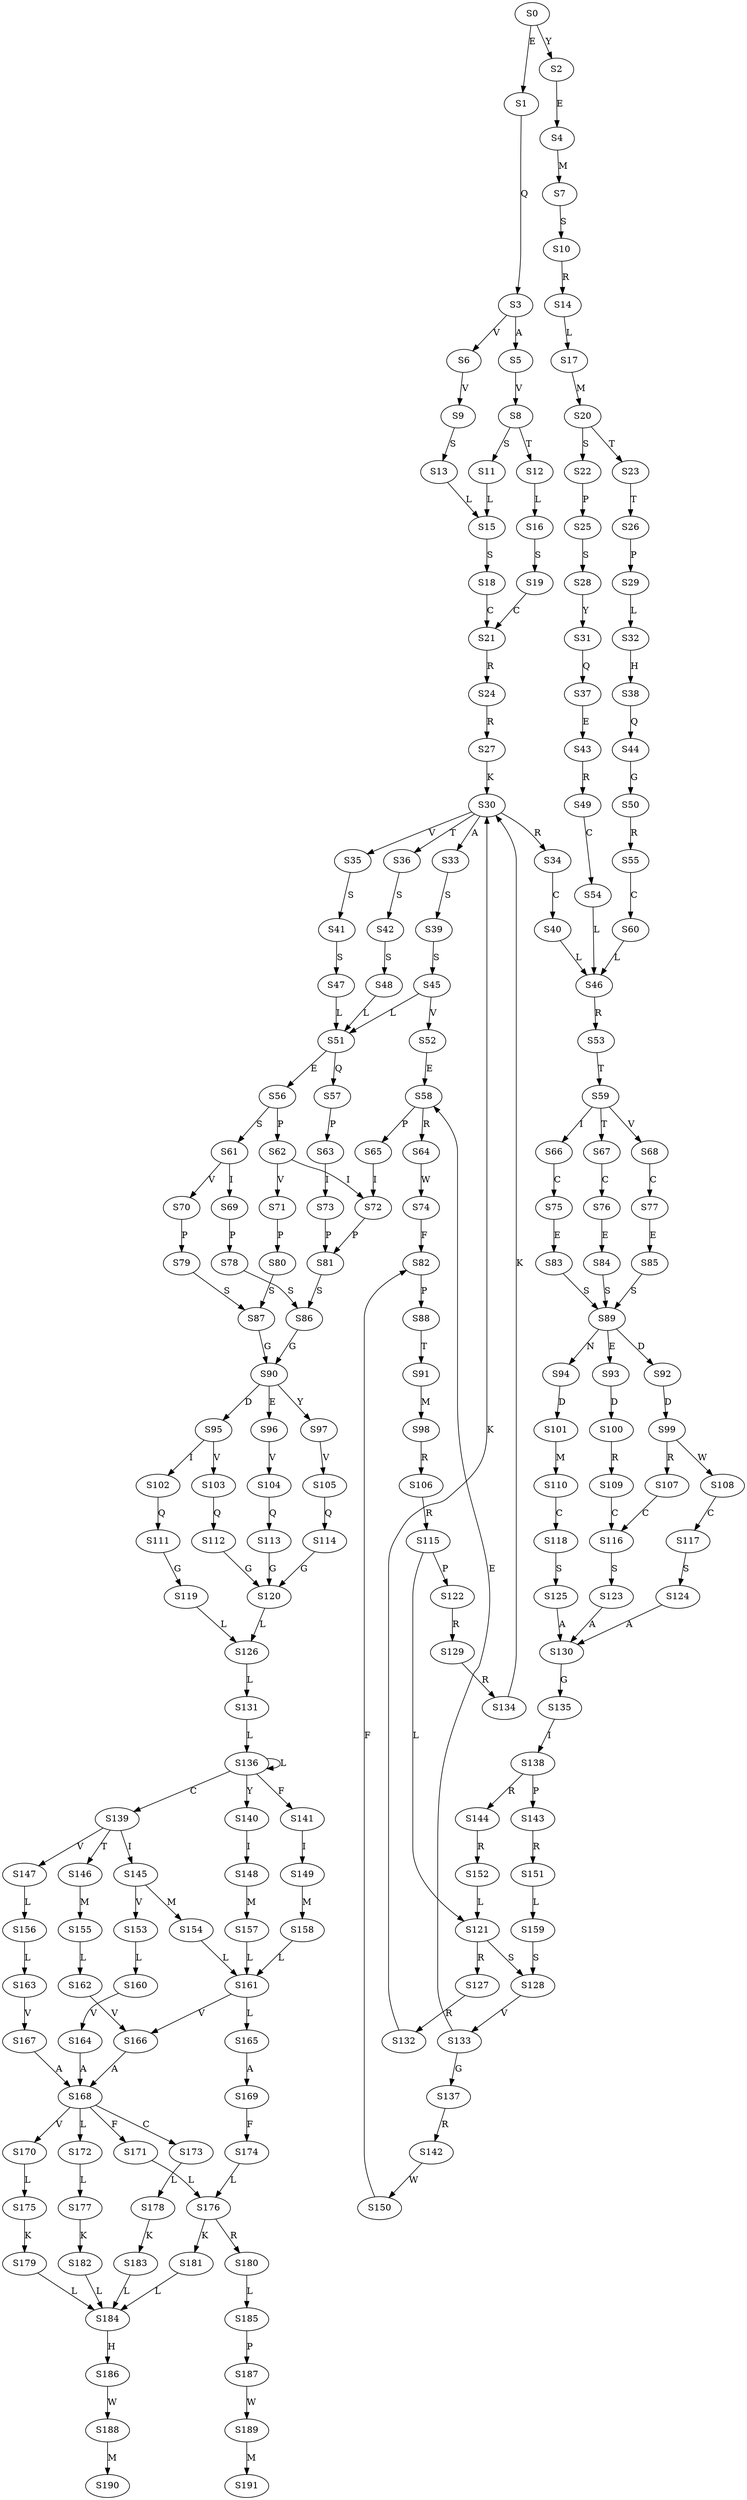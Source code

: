 strict digraph  {
	S0 -> S1 [ label = E ];
	S0 -> S2 [ label = Y ];
	S1 -> S3 [ label = Q ];
	S2 -> S4 [ label = E ];
	S3 -> S5 [ label = A ];
	S3 -> S6 [ label = V ];
	S4 -> S7 [ label = M ];
	S5 -> S8 [ label = V ];
	S6 -> S9 [ label = V ];
	S7 -> S10 [ label = S ];
	S8 -> S11 [ label = S ];
	S8 -> S12 [ label = T ];
	S9 -> S13 [ label = S ];
	S10 -> S14 [ label = R ];
	S11 -> S15 [ label = L ];
	S12 -> S16 [ label = L ];
	S13 -> S15 [ label = L ];
	S14 -> S17 [ label = L ];
	S15 -> S18 [ label = S ];
	S16 -> S19 [ label = S ];
	S17 -> S20 [ label = M ];
	S18 -> S21 [ label = C ];
	S19 -> S21 [ label = C ];
	S20 -> S22 [ label = S ];
	S20 -> S23 [ label = T ];
	S21 -> S24 [ label = R ];
	S22 -> S25 [ label = P ];
	S23 -> S26 [ label = T ];
	S24 -> S27 [ label = R ];
	S25 -> S28 [ label = S ];
	S26 -> S29 [ label = P ];
	S27 -> S30 [ label = K ];
	S28 -> S31 [ label = Y ];
	S29 -> S32 [ label = L ];
	S30 -> S33 [ label = A ];
	S30 -> S34 [ label = R ];
	S30 -> S35 [ label = V ];
	S30 -> S36 [ label = T ];
	S31 -> S37 [ label = Q ];
	S32 -> S38 [ label = H ];
	S33 -> S39 [ label = S ];
	S34 -> S40 [ label = C ];
	S35 -> S41 [ label = S ];
	S36 -> S42 [ label = S ];
	S37 -> S43 [ label = E ];
	S38 -> S44 [ label = Q ];
	S39 -> S45 [ label = S ];
	S40 -> S46 [ label = L ];
	S41 -> S47 [ label = S ];
	S42 -> S48 [ label = S ];
	S43 -> S49 [ label = R ];
	S44 -> S50 [ label = G ];
	S45 -> S51 [ label = L ];
	S45 -> S52 [ label = V ];
	S46 -> S53 [ label = R ];
	S47 -> S51 [ label = L ];
	S48 -> S51 [ label = L ];
	S49 -> S54 [ label = C ];
	S50 -> S55 [ label = R ];
	S51 -> S56 [ label = E ];
	S51 -> S57 [ label = Q ];
	S52 -> S58 [ label = E ];
	S53 -> S59 [ label = T ];
	S54 -> S46 [ label = L ];
	S55 -> S60 [ label = C ];
	S56 -> S61 [ label = S ];
	S56 -> S62 [ label = P ];
	S57 -> S63 [ label = P ];
	S58 -> S64 [ label = R ];
	S58 -> S65 [ label = P ];
	S59 -> S66 [ label = I ];
	S59 -> S67 [ label = T ];
	S59 -> S68 [ label = V ];
	S60 -> S46 [ label = L ];
	S61 -> S69 [ label = I ];
	S61 -> S70 [ label = V ];
	S62 -> S71 [ label = V ];
	S62 -> S72 [ label = I ];
	S63 -> S73 [ label = I ];
	S64 -> S74 [ label = W ];
	S65 -> S72 [ label = I ];
	S66 -> S75 [ label = C ];
	S67 -> S76 [ label = C ];
	S68 -> S77 [ label = C ];
	S69 -> S78 [ label = P ];
	S70 -> S79 [ label = P ];
	S71 -> S80 [ label = P ];
	S72 -> S81 [ label = P ];
	S73 -> S81 [ label = P ];
	S74 -> S82 [ label = F ];
	S75 -> S83 [ label = E ];
	S76 -> S84 [ label = E ];
	S77 -> S85 [ label = E ];
	S78 -> S86 [ label = S ];
	S79 -> S87 [ label = S ];
	S80 -> S87 [ label = S ];
	S81 -> S86 [ label = S ];
	S82 -> S88 [ label = P ];
	S83 -> S89 [ label = S ];
	S84 -> S89 [ label = S ];
	S85 -> S89 [ label = S ];
	S86 -> S90 [ label = G ];
	S87 -> S90 [ label = G ];
	S88 -> S91 [ label = T ];
	S89 -> S92 [ label = D ];
	S89 -> S93 [ label = E ];
	S89 -> S94 [ label = N ];
	S90 -> S95 [ label = D ];
	S90 -> S96 [ label = E ];
	S90 -> S97 [ label = Y ];
	S91 -> S98 [ label = M ];
	S92 -> S99 [ label = D ];
	S93 -> S100 [ label = D ];
	S94 -> S101 [ label = D ];
	S95 -> S102 [ label = I ];
	S95 -> S103 [ label = V ];
	S96 -> S104 [ label = V ];
	S97 -> S105 [ label = V ];
	S98 -> S106 [ label = R ];
	S99 -> S107 [ label = R ];
	S99 -> S108 [ label = W ];
	S100 -> S109 [ label = R ];
	S101 -> S110 [ label = M ];
	S102 -> S111 [ label = Q ];
	S103 -> S112 [ label = Q ];
	S104 -> S113 [ label = Q ];
	S105 -> S114 [ label = Q ];
	S106 -> S115 [ label = R ];
	S107 -> S116 [ label = C ];
	S108 -> S117 [ label = C ];
	S109 -> S116 [ label = C ];
	S110 -> S118 [ label = C ];
	S111 -> S119 [ label = G ];
	S112 -> S120 [ label = G ];
	S113 -> S120 [ label = G ];
	S114 -> S120 [ label = G ];
	S115 -> S121 [ label = L ];
	S115 -> S122 [ label = P ];
	S116 -> S123 [ label = S ];
	S117 -> S124 [ label = S ];
	S118 -> S125 [ label = S ];
	S119 -> S126 [ label = L ];
	S120 -> S126 [ label = L ];
	S121 -> S127 [ label = R ];
	S121 -> S128 [ label = S ];
	S122 -> S129 [ label = R ];
	S123 -> S130 [ label = A ];
	S124 -> S130 [ label = A ];
	S125 -> S130 [ label = A ];
	S126 -> S131 [ label = L ];
	S127 -> S132 [ label = R ];
	S128 -> S133 [ label = V ];
	S129 -> S134 [ label = R ];
	S130 -> S135 [ label = G ];
	S131 -> S136 [ label = L ];
	S132 -> S30 [ label = K ];
	S133 -> S137 [ label = G ];
	S133 -> S58 [ label = E ];
	S134 -> S30 [ label = K ];
	S135 -> S138 [ label = I ];
	S136 -> S139 [ label = C ];
	S136 -> S136 [ label = L ];
	S136 -> S140 [ label = Y ];
	S136 -> S141 [ label = F ];
	S137 -> S142 [ label = R ];
	S138 -> S143 [ label = P ];
	S138 -> S144 [ label = R ];
	S139 -> S145 [ label = I ];
	S139 -> S146 [ label = T ];
	S139 -> S147 [ label = V ];
	S140 -> S148 [ label = I ];
	S141 -> S149 [ label = I ];
	S142 -> S150 [ label = W ];
	S143 -> S151 [ label = R ];
	S144 -> S152 [ label = R ];
	S145 -> S153 [ label = V ];
	S145 -> S154 [ label = M ];
	S146 -> S155 [ label = M ];
	S147 -> S156 [ label = L ];
	S148 -> S157 [ label = M ];
	S149 -> S158 [ label = M ];
	S150 -> S82 [ label = F ];
	S151 -> S159 [ label = L ];
	S152 -> S121 [ label = L ];
	S153 -> S160 [ label = L ];
	S154 -> S161 [ label = L ];
	S155 -> S162 [ label = L ];
	S156 -> S163 [ label = L ];
	S157 -> S161 [ label = L ];
	S158 -> S161 [ label = L ];
	S159 -> S128 [ label = S ];
	S160 -> S164 [ label = V ];
	S161 -> S165 [ label = L ];
	S161 -> S166 [ label = V ];
	S162 -> S166 [ label = V ];
	S163 -> S167 [ label = V ];
	S164 -> S168 [ label = A ];
	S165 -> S169 [ label = A ];
	S166 -> S168 [ label = A ];
	S167 -> S168 [ label = A ];
	S168 -> S170 [ label = V ];
	S168 -> S171 [ label = F ];
	S168 -> S172 [ label = L ];
	S168 -> S173 [ label = C ];
	S169 -> S174 [ label = F ];
	S170 -> S175 [ label = L ];
	S171 -> S176 [ label = L ];
	S172 -> S177 [ label = L ];
	S173 -> S178 [ label = L ];
	S174 -> S176 [ label = L ];
	S175 -> S179 [ label = K ];
	S176 -> S180 [ label = R ];
	S176 -> S181 [ label = K ];
	S177 -> S182 [ label = K ];
	S178 -> S183 [ label = K ];
	S179 -> S184 [ label = L ];
	S180 -> S185 [ label = L ];
	S181 -> S184 [ label = L ];
	S182 -> S184 [ label = L ];
	S183 -> S184 [ label = L ];
	S184 -> S186 [ label = H ];
	S185 -> S187 [ label = P ];
	S186 -> S188 [ label = W ];
	S187 -> S189 [ label = W ];
	S188 -> S190 [ label = M ];
	S189 -> S191 [ label = M ];
}
